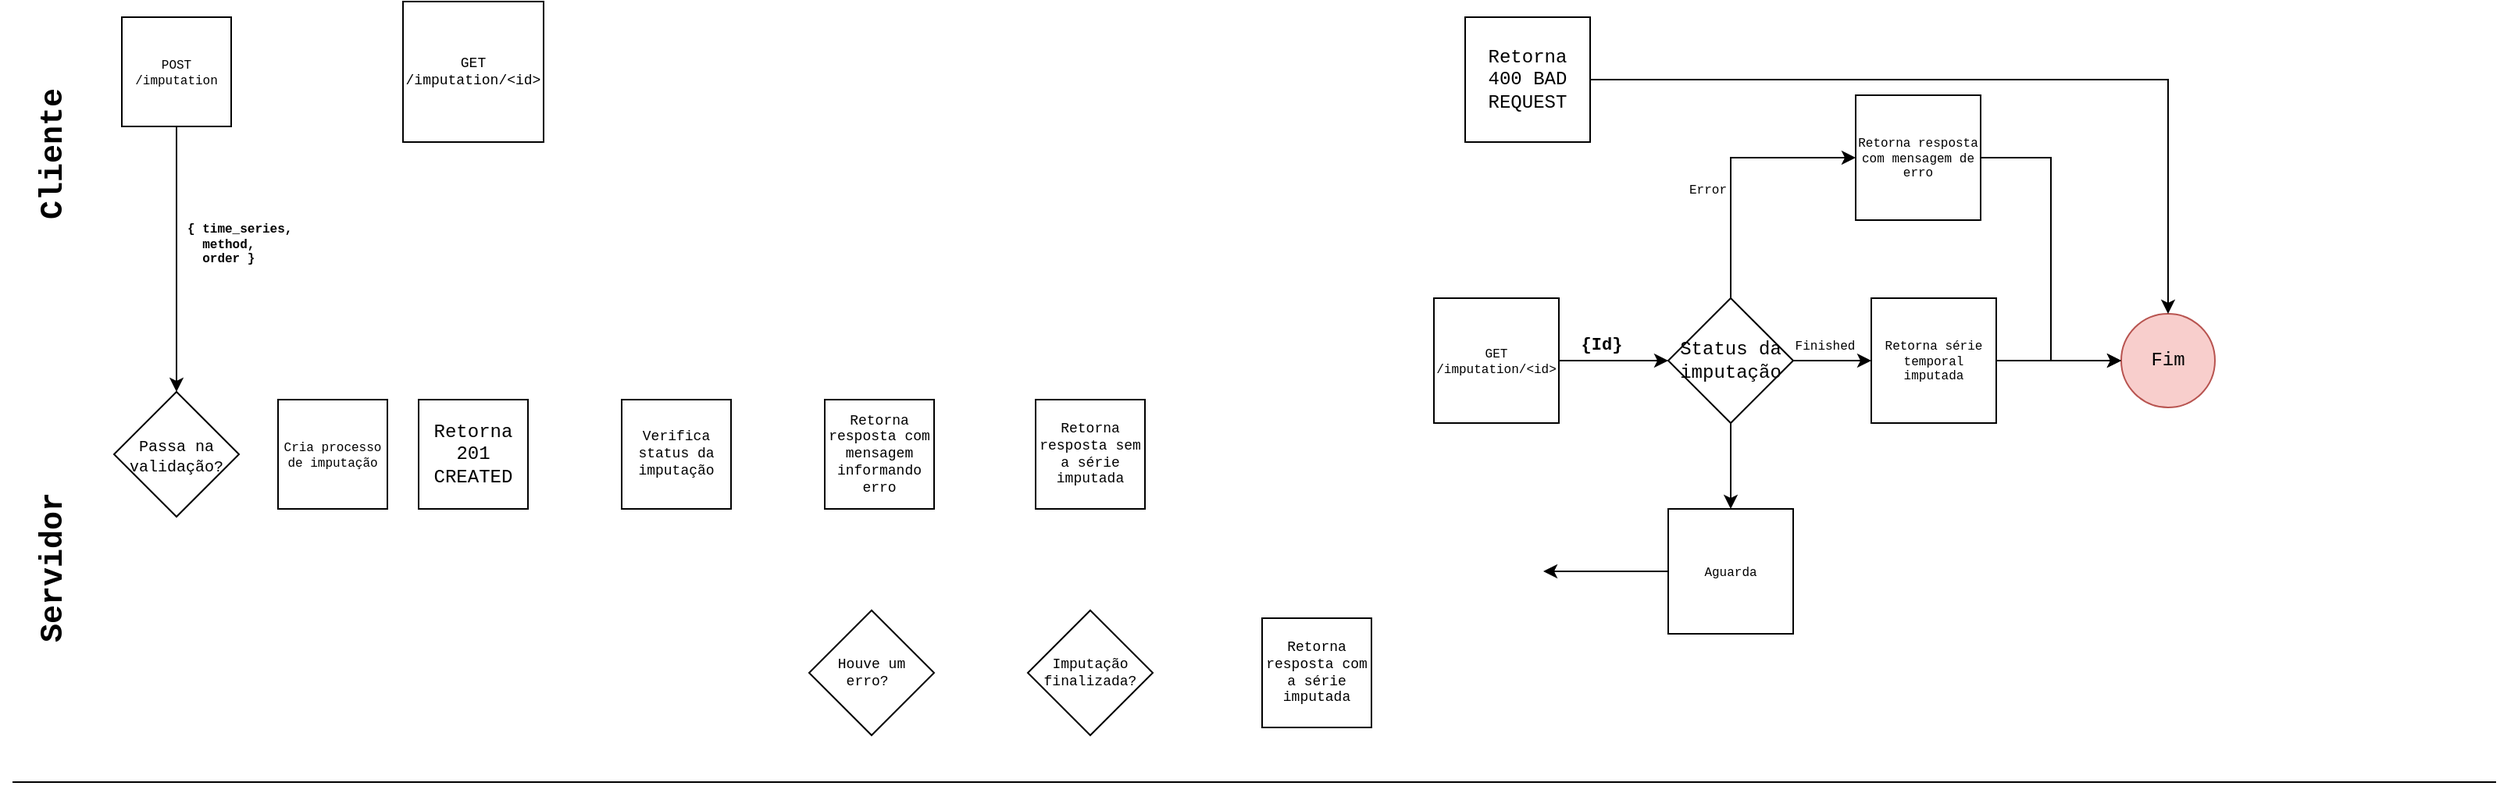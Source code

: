 <mxfile version="20.6.0" type="gitlab">
  <diagram name="Page-1" id="52a04d89-c75d-2922-d76d-85b35f80e030">
    <mxGraphModel dx="825" dy="490" grid="1" gridSize="10" guides="1" tooltips="1" connect="1" arrows="1" fold="1" page="1" pageScale="1" pageWidth="1100" pageHeight="850" background="none" math="0" shadow="0">
      <root>
        <mxCell id="0" />
        <mxCell id="1" parent="0" />
        <mxCell id="W06Trd2OWitXyWGzXINa-10" value="Fim" style="ellipse;whiteSpace=wrap;html=1;aspect=fixed;fillColor=#f8cecc;strokeColor=#b85450;fontFamily=Courier New;" vertex="1" parent="1">
          <mxGeometry x="1360" y="250" width="60" height="60" as="geometry" />
        </mxCell>
        <mxCell id="W06Trd2OWitXyWGzXINa-12" style="edgeStyle=orthogonalEdgeStyle;rounded=0;orthogonalLoop=1;jettySize=auto;html=1;entryX=0.5;entryY=0;entryDx=0;entryDy=0;fontFamily=Courier New;" edge="1" parent="1" source="W06Trd2OWitXyWGzXINa-11" target="W06Trd2OWitXyWGzXINa-10">
          <mxGeometry relative="1" as="geometry" />
        </mxCell>
        <mxCell id="W06Trd2OWitXyWGzXINa-11" value="Retorna&lt;br&gt;400 BAD REQUEST" style="whiteSpace=wrap;html=1;aspect=fixed;labelBackgroundColor=none;fontFamily=Courier New;" vertex="1" parent="1">
          <mxGeometry x="940" y="60" width="80" height="80" as="geometry" />
        </mxCell>
        <mxCell id="W06Trd2OWitXyWGzXINa-13" value="Retorna 201 CREATED" style="whiteSpace=wrap;html=1;aspect=fixed;labelBackgroundColor=none;fontFamily=Courier New;" vertex="1" parent="1">
          <mxGeometry x="270" y="305" width="70" height="70" as="geometry" />
        </mxCell>
        <mxCell id="W06Trd2OWitXyWGzXINa-22" style="edgeStyle=orthogonalEdgeStyle;rounded=0;orthogonalLoop=1;jettySize=auto;html=1;fontFamily=Courier New;entryX=0;entryY=0.5;entryDx=0;entryDy=0;" edge="1" parent="1" source="W06Trd2OWitXyWGzXINa-16" target="W06Trd2OWitXyWGzXINa-24">
          <mxGeometry relative="1" as="geometry">
            <mxPoint x="1170" y="280" as="targetPoint" />
          </mxGeometry>
        </mxCell>
        <mxCell id="W06Trd2OWitXyWGzXINa-23" value="{Id}" style="edgeLabel;html=1;align=center;verticalAlign=middle;resizable=0;points=[];fontFamily=Courier New;fontStyle=1" vertex="1" connectable="0" parent="W06Trd2OWitXyWGzXINa-22">
          <mxGeometry x="-0.328" relative="1" as="geometry">
            <mxPoint x="3" y="-10" as="offset" />
          </mxGeometry>
        </mxCell>
        <mxCell id="W06Trd2OWitXyWGzXINa-16" value="GET /imputation/&amp;lt;id&amp;gt;" style="whiteSpace=wrap;html=1;aspect=fixed;labelBackgroundColor=none;fontFamily=Courier New;fontSize=8;" vertex="1" parent="1">
          <mxGeometry x="920" y="240" width="80" height="80" as="geometry" />
        </mxCell>
        <mxCell id="W06Trd2OWitXyWGzXINa-26" style="edgeStyle=orthogonalEdgeStyle;rounded=0;orthogonalLoop=1;jettySize=auto;html=1;fontFamily=Courier New;entryX=0;entryY=0.5;entryDx=0;entryDy=0;" edge="1" parent="1" source="W06Trd2OWitXyWGzXINa-24" target="W06Trd2OWitXyWGzXINa-35">
          <mxGeometry relative="1" as="geometry">
            <mxPoint x="1190" y="280" as="targetPoint" />
          </mxGeometry>
        </mxCell>
        <mxCell id="W06Trd2OWitXyWGzXINa-31" style="edgeStyle=orthogonalEdgeStyle;rounded=0;orthogonalLoop=1;jettySize=auto;html=1;exitX=0.5;exitY=0;exitDx=0;exitDy=0;fontFamily=Courier New;fontSize=8;entryX=0;entryY=0.5;entryDx=0;entryDy=0;" edge="1" parent="1" source="W06Trd2OWitXyWGzXINa-24" target="W06Trd2OWitXyWGzXINa-33">
          <mxGeometry relative="1" as="geometry">
            <mxPoint x="1130" y="140" as="targetPoint" />
          </mxGeometry>
        </mxCell>
        <mxCell id="W06Trd2OWitXyWGzXINa-41" style="edgeStyle=orthogonalEdgeStyle;rounded=0;orthogonalLoop=1;jettySize=auto;html=1;fontFamily=Courier New;fontSize=8;entryX=0.5;entryY=0;entryDx=0;entryDy=0;" edge="1" parent="1" source="W06Trd2OWitXyWGzXINa-24" target="W06Trd2OWitXyWGzXINa-42">
          <mxGeometry relative="1" as="geometry">
            <mxPoint x="1110" y="420" as="targetPoint" />
          </mxGeometry>
        </mxCell>
        <mxCell id="W06Trd2OWitXyWGzXINa-24" value="Status da imputação" style="rhombus;whiteSpace=wrap;html=1;labelBackgroundColor=none;fontFamily=Courier New;" vertex="1" parent="1">
          <mxGeometry x="1070" y="240" width="80" height="80" as="geometry" />
        </mxCell>
        <mxCell id="W06Trd2OWitXyWGzXINa-55" style="edgeStyle=orthogonalEdgeStyle;rounded=0;orthogonalLoop=1;jettySize=auto;html=1;fontFamily=Courier New;fontSize=8;" edge="1" parent="1" source="W06Trd2OWitXyWGzXINa-27" target="W06Trd2OWitXyWGzXINa-54">
          <mxGeometry relative="1" as="geometry" />
        </mxCell>
        <mxCell id="W06Trd2OWitXyWGzXINa-27" value="POST /imputation" style="whiteSpace=wrap;html=1;aspect=fixed;labelBackgroundColor=none;fontFamily=Courier New;fontSize=8;" vertex="1" parent="1">
          <mxGeometry x="80" y="60" width="70" height="70" as="geometry" />
        </mxCell>
        <mxCell id="W06Trd2OWitXyWGzXINa-32" value="Error" style="text;html=1;align=center;verticalAlign=middle;resizable=0;points=[];autosize=1;strokeColor=none;fillColor=none;fontSize=8;fontFamily=Courier New;" vertex="1" parent="1">
          <mxGeometry x="1070" y="160" width="50" height="20" as="geometry" />
        </mxCell>
        <mxCell id="W06Trd2OWitXyWGzXINa-34" style="edgeStyle=orthogonalEdgeStyle;rounded=0;orthogonalLoop=1;jettySize=auto;html=1;entryX=0;entryY=0.5;entryDx=0;entryDy=0;fontFamily=Courier New;fontSize=8;" edge="1" parent="1" source="W06Trd2OWitXyWGzXINa-33" target="W06Trd2OWitXyWGzXINa-10">
          <mxGeometry relative="1" as="geometry" />
        </mxCell>
        <mxCell id="W06Trd2OWitXyWGzXINa-33" value="Retorna resposta com mensagem de erro" style="whiteSpace=wrap;html=1;aspect=fixed;labelBackgroundColor=none;fontFamily=Courier New;fontSize=8;" vertex="1" parent="1">
          <mxGeometry x="1190" y="110" width="80" height="80" as="geometry" />
        </mxCell>
        <mxCell id="W06Trd2OWitXyWGzXINa-38" style="edgeStyle=orthogonalEdgeStyle;rounded=0;orthogonalLoop=1;jettySize=auto;html=1;fontFamily=Courier New;fontSize=8;" edge="1" parent="1" source="W06Trd2OWitXyWGzXINa-35" target="W06Trd2OWitXyWGzXINa-10">
          <mxGeometry relative="1" as="geometry" />
        </mxCell>
        <mxCell id="W06Trd2OWitXyWGzXINa-35" value="Retorna série temporal imputada" style="whiteSpace=wrap;html=1;aspect=fixed;labelBackgroundColor=none;fontFamily=Courier New;fontSize=8;" vertex="1" parent="1">
          <mxGeometry x="1200" y="240" width="80" height="80" as="geometry" />
        </mxCell>
        <mxCell id="W06Trd2OWitXyWGzXINa-39" value="Finished" style="text;html=1;align=center;verticalAlign=middle;resizable=0;points=[];autosize=1;strokeColor=none;fillColor=none;fontSize=8;fontFamily=Courier New;" vertex="1" parent="1">
          <mxGeometry x="1140" y="260" width="60" height="20" as="geometry" />
        </mxCell>
        <mxCell id="W06Trd2OWitXyWGzXINa-44" style="edgeStyle=orthogonalEdgeStyle;rounded=0;orthogonalLoop=1;jettySize=auto;html=1;fontFamily=Courier New;fontSize=8;" edge="1" parent="1" source="W06Trd2OWitXyWGzXINa-42">
          <mxGeometry relative="1" as="geometry">
            <mxPoint x="990" y="415" as="targetPoint" />
          </mxGeometry>
        </mxCell>
        <mxCell id="W06Trd2OWitXyWGzXINa-42" value="Aguarda" style="whiteSpace=wrap;html=1;aspect=fixed;labelBackgroundColor=none;fontFamily=Courier New;fontSize=8;" vertex="1" parent="1">
          <mxGeometry x="1070" y="375" width="80" height="80" as="geometry" />
        </mxCell>
        <mxCell id="W06Trd2OWitXyWGzXINa-52" value="Cliente" style="text;html=1;strokeColor=none;fillColor=none;align=center;verticalAlign=middle;whiteSpace=wrap;rounded=0;labelBackgroundColor=none;fontFamily=Courier New;fontSize=20;rotation=-90;fontStyle=1" vertex="1" parent="1">
          <mxGeometry x="-30" y="115" width="130" height="65" as="geometry" />
        </mxCell>
        <mxCell id="W06Trd2OWitXyWGzXINa-53" value="Servidor" style="text;html=1;strokeColor=none;fillColor=none;align=center;verticalAlign=middle;whiteSpace=wrap;rounded=0;labelBackgroundColor=none;fontFamily=Courier New;fontSize=20;rotation=-90;fontStyle=1" vertex="1" parent="1">
          <mxGeometry x="-30" y="380" width="130" height="65" as="geometry" />
        </mxCell>
        <mxCell id="W06Trd2OWitXyWGzXINa-54" value="&lt;p style=&quot;line-height: 50%;&quot;&gt;&lt;font size=&quot;1&quot;&gt;Passa na validação?&lt;/font&gt;&lt;/p&gt;" style="rhombus;whiteSpace=wrap;html=1;labelBackgroundColor=none;fontFamily=Courier New;fontSize=20;fillColor=default;verticalAlign=middle;labelPosition=center;verticalLabelPosition=middle;align=center;spacing=0;" vertex="1" parent="1">
          <mxGeometry x="75" y="300" width="80" height="80" as="geometry" />
        </mxCell>
        <mxCell id="W06Trd2OWitXyWGzXINa-56" value="{ time_series,&lt;br&gt;&amp;nbsp; method,&lt;br&gt;&amp;nbsp; order&amp;nbsp;&lt;span style=&quot;background-color: initial;&quot;&gt;}&lt;/span&gt;" style="text;html=1;strokeColor=none;fillColor=none;align=left;verticalAlign=middle;whiteSpace=wrap;rounded=0;labelBackgroundColor=none;fontFamily=Courier New;fontSize=8;fontStyle=1" vertex="1" parent="1">
          <mxGeometry x="120" y="190" width="90" height="30" as="geometry" />
        </mxCell>
        <mxCell id="W06Trd2OWitXyWGzXINa-60" value="Cria processo de imputação" style="whiteSpace=wrap;html=1;aspect=fixed;labelBackgroundColor=none;fontFamily=Courier New;fontSize=8;fillColor=default;" vertex="1" parent="1">
          <mxGeometry x="180" y="305" width="70" height="70" as="geometry" />
        </mxCell>
        <mxCell id="W06Trd2OWitXyWGzXINa-61" value="&lt;font style=&quot;font-size: 9px;&quot;&gt;GET /imputation/&amp;lt;id&amp;gt;&lt;/font&gt;" style="whiteSpace=wrap;html=1;aspect=fixed;labelBackgroundColor=none;fontFamily=Courier New;fontSize=8;fillColor=default;" vertex="1" parent="1">
          <mxGeometry x="260" y="50" width="90" height="90" as="geometry" />
        </mxCell>
        <mxCell id="W06Trd2OWitXyWGzXINa-62" value="&lt;font style=&quot;font-size: 9px;&quot;&gt;Verifica status da imputação&lt;/font&gt;" style="whiteSpace=wrap;html=1;aspect=fixed;labelBackgroundColor=none;fontFamily=Courier New;fontSize=8;fillColor=default;" vertex="1" parent="1">
          <mxGeometry x="400" y="305" width="70" height="70" as="geometry" />
        </mxCell>
        <mxCell id="W06Trd2OWitXyWGzXINa-66" value="" style="endArrow=none;html=1;rounded=0;fontFamily=Courier New;fontSize=8;exitX=0;exitY=0.5;exitDx=0;exitDy=0;entryX=1;entryY=0.5;entryDx=0;entryDy=0;" edge="1" parent="1">
          <mxGeometry width="50" height="50" relative="1" as="geometry">
            <mxPoint x="10" y="550.0" as="sourcePoint" />
            <mxPoint x="1600.0" y="550" as="targetPoint" />
          </mxGeometry>
        </mxCell>
        <mxCell id="W06Trd2OWitXyWGzXINa-69" value="Houve um erro?&amp;nbsp;" style="rhombus;whiteSpace=wrap;html=1;labelBackgroundColor=none;fontFamily=Courier New;fontSize=9;fillColor=default;" vertex="1" parent="1">
          <mxGeometry x="520" y="440" width="80" height="80" as="geometry" />
        </mxCell>
        <mxCell id="W06Trd2OWitXyWGzXINa-70" value="Imputação finalizada?" style="rhombus;whiteSpace=wrap;html=1;labelBackgroundColor=none;fontFamily=Courier New;fontSize=9;fillColor=default;" vertex="1" parent="1">
          <mxGeometry x="660" y="440" width="80" height="80" as="geometry" />
        </mxCell>
        <mxCell id="W06Trd2OWitXyWGzXINa-71" value="Retorna resposta com mensagem informando erro" style="whiteSpace=wrap;html=1;aspect=fixed;labelBackgroundColor=none;fontFamily=Courier New;fontSize=9;fillColor=default;" vertex="1" parent="1">
          <mxGeometry x="530" y="305" width="70" height="70" as="geometry" />
        </mxCell>
        <mxCell id="W06Trd2OWitXyWGzXINa-72" value="Retorna resposta sem a série imputada" style="whiteSpace=wrap;html=1;aspect=fixed;labelBackgroundColor=none;fontFamily=Courier New;fontSize=9;fillColor=default;" vertex="1" parent="1">
          <mxGeometry x="665" y="305" width="70" height="70" as="geometry" />
        </mxCell>
        <mxCell id="W06Trd2OWitXyWGzXINa-73" value="Retorna resposta com a série imputada" style="whiteSpace=wrap;html=1;aspect=fixed;labelBackgroundColor=none;fontFamily=Courier New;fontSize=9;fillColor=default;" vertex="1" parent="1">
          <mxGeometry x="810" y="445" width="70" height="70" as="geometry" />
        </mxCell>
      </root>
    </mxGraphModel>
  </diagram>
</mxfile>
